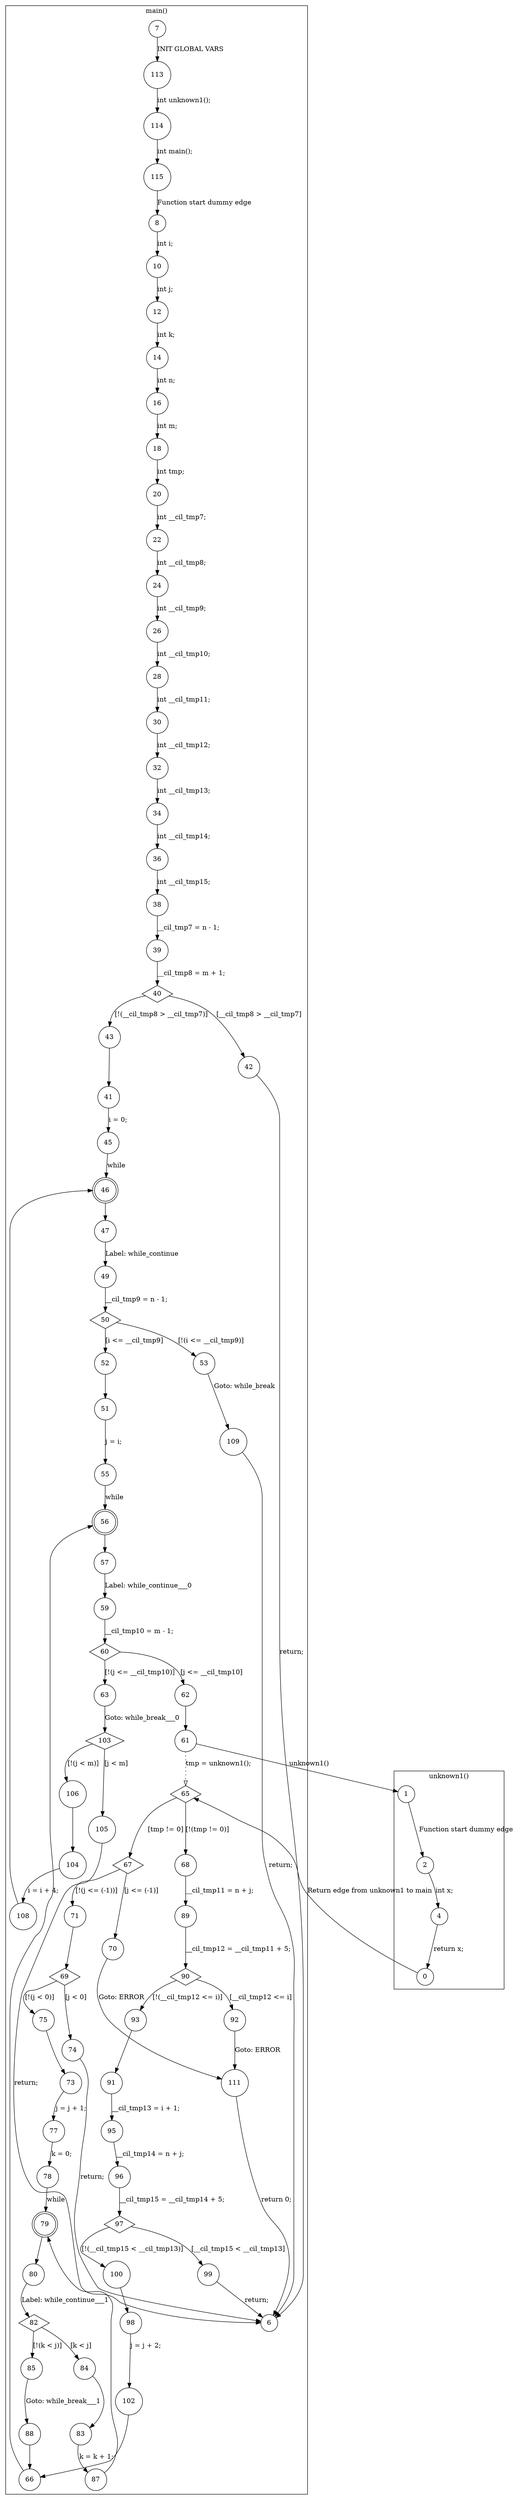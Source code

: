 digraph CFA {
40 [shape="diamond"]
40 [shape="diamond"]
46 [shape="doublecircle"]
50 [shape="diamond"]
50 [shape="diamond"]
56 [shape="doublecircle"]
60 [shape="diamond"]
60 [shape="diamond"]
65 [shape="diamond"]
65 [shape="diamond"]
67 [shape="diamond"]
67 [shape="diamond"]
69 [shape="diamond"]
69 [shape="diamond"]
79 [shape="doublecircle"]
82 [shape="diamond"]
82 [shape="diamond"]
90 [shape="diamond"]
90 [shape="diamond"]
97 [shape="diamond"]
97 [shape="diamond"]
103 [shape="diamond"]
103 [shape="diamond"]
node [shape="circle"]
subgraph cluster_unknown1 {
label="unknown1()"
1 -> 2 [label="Function start dummy edge"]
2 -> 4 [label="int x;"]
4 -> 0 [label="return x;"]}
subgraph cluster_main {
label="main()"
7 -> 113 [label="INIT GLOBAL VARS"]
113 -> 114 [label="int unknown1();"]
114 -> 115 [label="int main();"]
115 -> 8 [label="Function start dummy edge"]
8 -> 10 [label="int i;"]
10 -> 12 [label="int j;"]
12 -> 14 [label="int k;"]
14 -> 16 [label="int n;"]
16 -> 18 [label="int m;"]
18 -> 20 [label="int tmp;"]
20 -> 22 [label="int __cil_tmp7;"]
22 -> 24 [label="int __cil_tmp8;"]
24 -> 26 [label="int __cil_tmp9;"]
26 -> 28 [label="int __cil_tmp10;"]
28 -> 30 [label="int __cil_tmp11;"]
30 -> 32 [label="int __cil_tmp12;"]
32 -> 34 [label="int __cil_tmp13;"]
34 -> 36 [label="int __cil_tmp14;"]
36 -> 38 [label="int __cil_tmp15;"]
38 -> 39 [label="__cil_tmp7 = n - 1;"]
39 -> 40 [label="__cil_tmp8 = m + 1;"]
40 -> 43 [label="[!(__cil_tmp8 > __cil_tmp7)]"]
40 -> 42 [label="[__cil_tmp8 > __cil_tmp7]"]
42 -> 6 [label="return;"]
43 -> 41 [label=""]
41 -> 45 [label="i = 0;"]
45 -> 46 [label="while"]
46 -> 47 [label=""]
47 -> 49 [label="Label: while_continue"]
49 -> 50 [label="__cil_tmp9 = n - 1;"]
50 -> 53 [label="[!(i <= __cil_tmp9)]"]
50 -> 52 [label="[i <= __cil_tmp9]"]
52 -> 51 [label=""]
51 -> 55 [label="j = i;"]
55 -> 56 [label="while"]
56 -> 57 [label=""]
57 -> 59 [label="Label: while_continue___0"]
59 -> 60 [label="__cil_tmp10 = m - 1;"]
60 -> 63 [label="[!(j <= __cil_tmp10)]"]
60 -> 62 [label="[j <= __cil_tmp10]"]
62 -> 61 [label=""]
61 -> 65 [label="tmp = unknown1();" style="dotted" arrowhead="empty"]
65 -> 68 [label="[!(tmp != 0)]"]
65 -> 67 [label="[tmp != 0]"]
67 -> 71 [label="[!(j <= (-1))]"]
67 -> 70 [label="[j <= (-1)]"]
70 -> 111 [label="Goto: ERROR"]
111 -> 6 [label="return 0;"]
71 -> 69 [label=""]
69 -> 75 [label="[!(j < 0)]"]
69 -> 74 [label="[j < 0]"]
74 -> 6 [label="return;"]
75 -> 73 [label=""]
73 -> 77 [label="j = j + 1;"]
77 -> 78 [label="k = 0;"]
78 -> 79 [label="while"]
79 -> 80 [label=""]
80 -> 82 [label="Label: while_continue___1"]
82 -> 85 [label="[!(k < j)]"]
82 -> 84 [label="[k < j]"]
84 -> 83 [label=""]
83 -> 87 [label="k = k + 1;"]
87 -> 79 [label=""]
85 -> 88 [label="Goto: while_break___1"]
88 -> 66 [label=""]
66 -> 56 [label=""]
68 -> 89 [label="__cil_tmp11 = n + j;"]
89 -> 90 [label="__cil_tmp12 = __cil_tmp11 + 5;"]
90 -> 93 [label="[!(__cil_tmp12 <= i)]"]
90 -> 92 [label="[__cil_tmp12 <= i]"]
92 -> 111 [label="Goto: ERROR"]
93 -> 91 [label=""]
91 -> 95 [label="__cil_tmp13 = i + 1;"]
95 -> 96 [label="__cil_tmp14 = n + j;"]
96 -> 97 [label="__cil_tmp15 = __cil_tmp14 + 5;"]
97 -> 100 [label="[!(__cil_tmp15 < __cil_tmp13)]"]
97 -> 99 [label="[__cil_tmp15 < __cil_tmp13]"]
99 -> 6 [label="return;"]
100 -> 98 [label=""]
98 -> 102 [label="j = j + 2;"]
102 -> 66 [label=""]
63 -> 103 [label="Goto: while_break___0"]
103 -> 106 [label="[!(j < m)]"]
103 -> 105 [label="[j < m]"]
105 -> 6 [label="return;"]
106 -> 104 [label=""]
104 -> 108 [label="i = i + 4;"]
108 -> 46 [label=""]
53 -> 109 [label="Goto: while_break"]
109 -> 6 [label="return;"]}
61 -> 1 [label="unknown1()"]
0 -> 65 [label="Return edge from unknown1 to main"]}